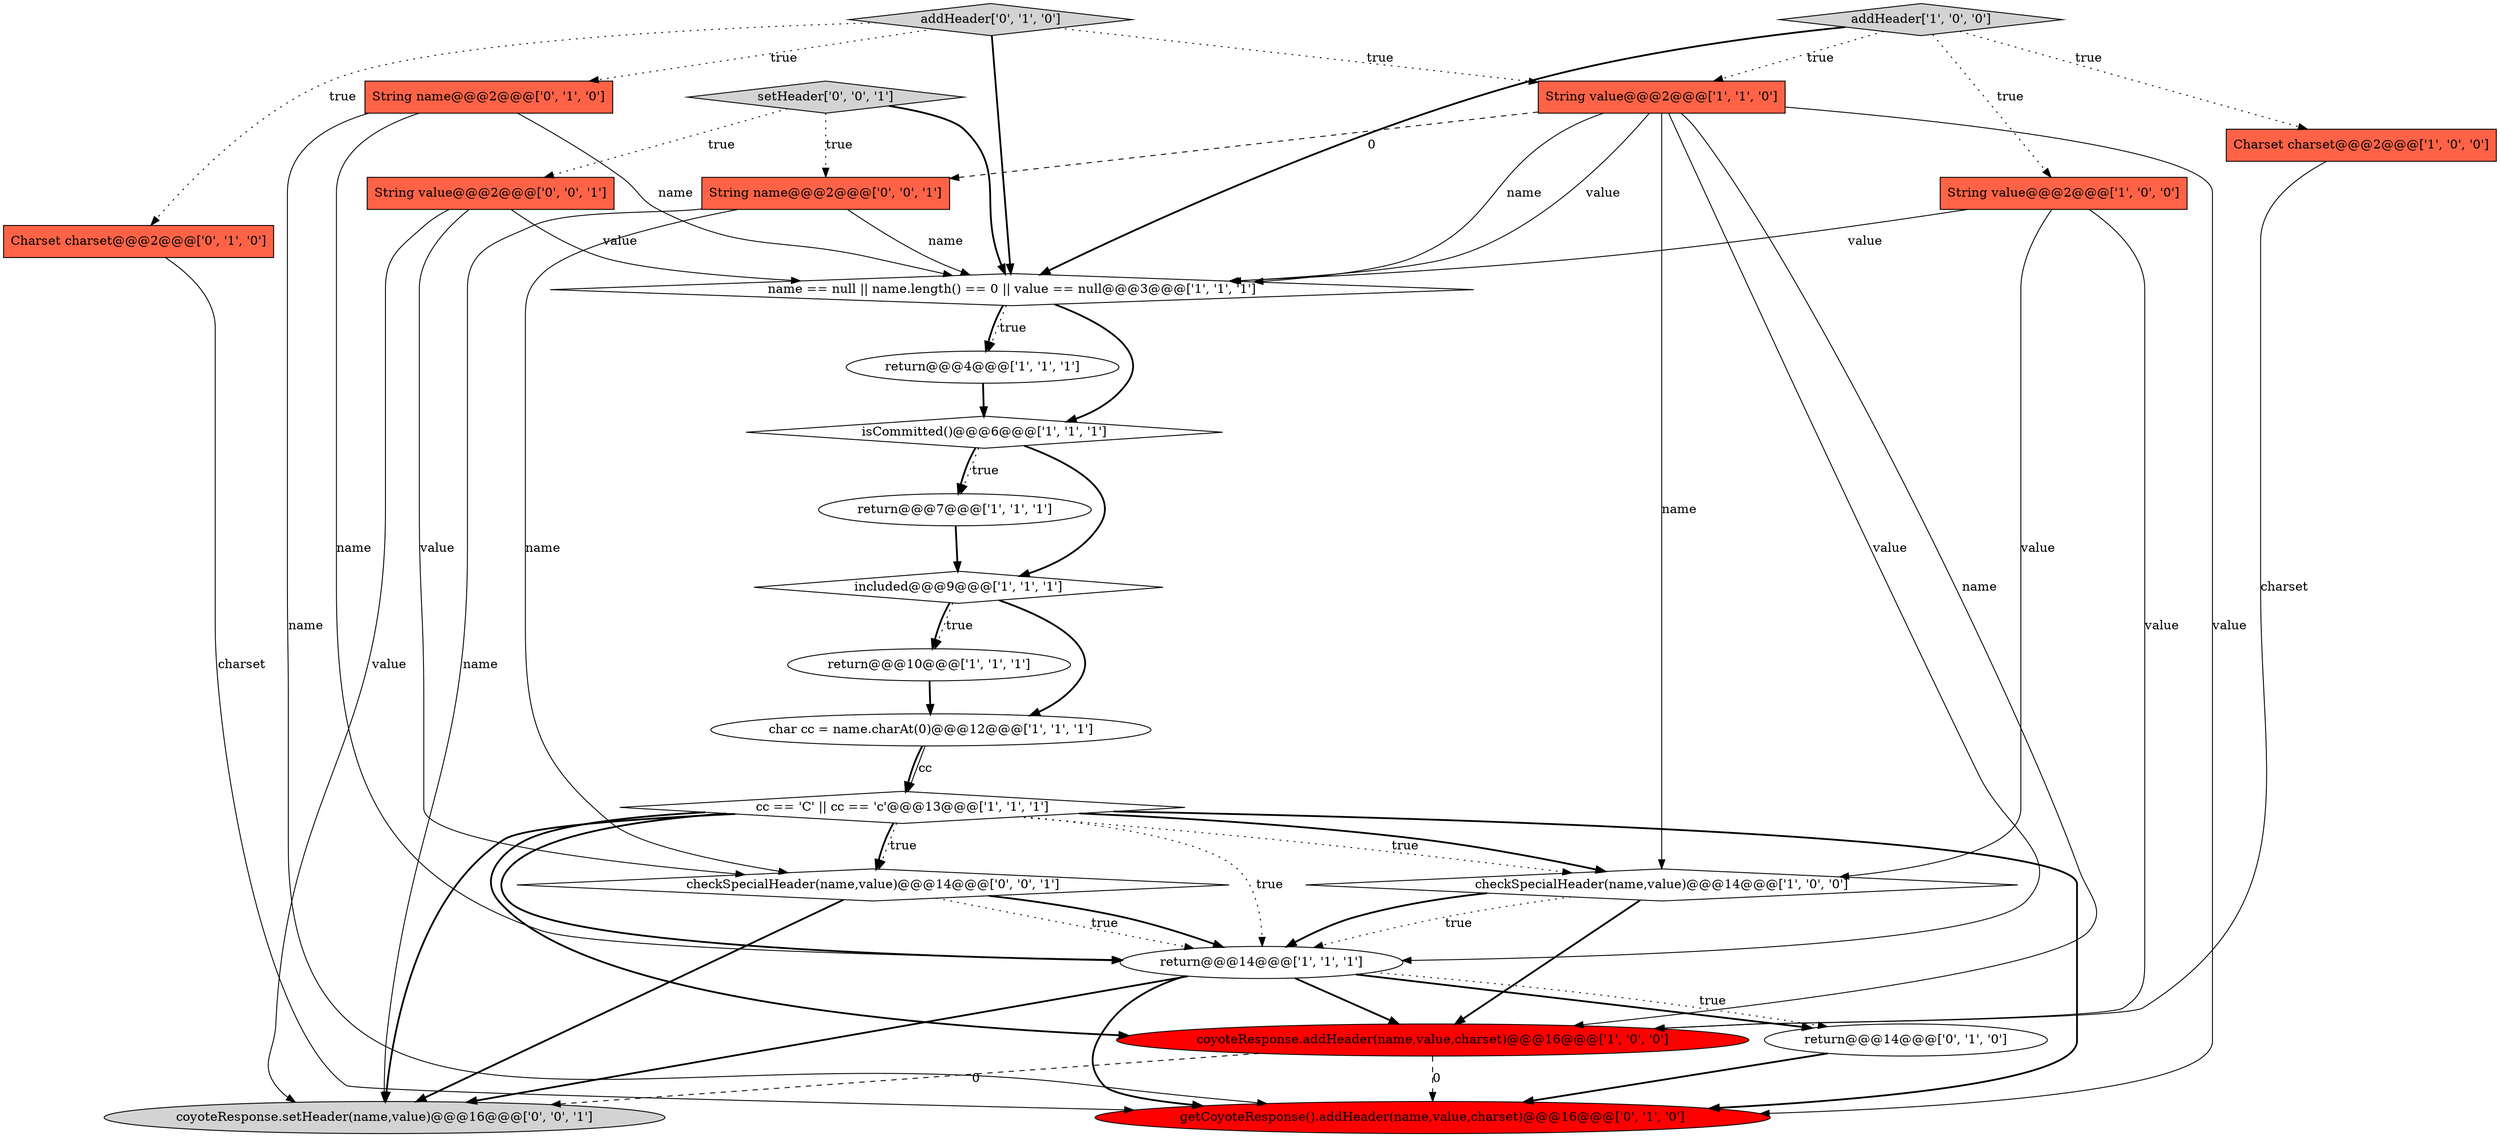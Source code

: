 digraph {
15 [style = filled, label = "String name@@@2@@@['0', '1', '0']", fillcolor = tomato, shape = box image = "AAA0AAABBB2BBB"];
6 [style = filled, label = "isCommitted()@@@6@@@['1', '1', '1']", fillcolor = white, shape = diamond image = "AAA0AAABBB1BBB"];
24 [style = filled, label = "setHeader['0', '0', '1']", fillcolor = lightgray, shape = diamond image = "AAA0AAABBB3BBB"];
4 [style = filled, label = "checkSpecialHeader(name,value)@@@14@@@['1', '0', '0']", fillcolor = white, shape = diamond image = "AAA0AAABBB1BBB"];
3 [style = filled, label = "cc == 'C' || cc == 'c'@@@13@@@['1', '1', '1']", fillcolor = white, shape = diamond image = "AAA0AAABBB1BBB"];
16 [style = filled, label = "Charset charset@@@2@@@['0', '1', '0']", fillcolor = tomato, shape = box image = "AAA0AAABBB2BBB"];
13 [style = filled, label = "String value@@@2@@@['1', '1', '0']", fillcolor = tomato, shape = box image = "AAA0AAABBB1BBB"];
12 [style = filled, label = "Charset charset@@@2@@@['1', '0', '0']", fillcolor = tomato, shape = box image = "AAA0AAABBB1BBB"];
14 [style = filled, label = "return@@@14@@@['1', '1', '1']", fillcolor = white, shape = ellipse image = "AAA0AAABBB1BBB"];
10 [style = filled, label = "addHeader['1', '0', '0']", fillcolor = lightgray, shape = diamond image = "AAA0AAABBB1BBB"];
1 [style = filled, label = "name == null || name.length() == 0 || value == null@@@3@@@['1', '1', '1']", fillcolor = white, shape = diamond image = "AAA0AAABBB1BBB"];
0 [style = filled, label = "String value@@@2@@@['1', '0', '0']", fillcolor = tomato, shape = box image = "AAA0AAABBB1BBB"];
17 [style = filled, label = "addHeader['0', '1', '0']", fillcolor = lightgray, shape = diamond image = "AAA0AAABBB2BBB"];
2 [style = filled, label = "included@@@9@@@['1', '1', '1']", fillcolor = white, shape = diamond image = "AAA0AAABBB1BBB"];
19 [style = filled, label = "getCoyoteResponse().addHeader(name,value,charset)@@@16@@@['0', '1', '0']", fillcolor = red, shape = ellipse image = "AAA1AAABBB2BBB"];
7 [style = filled, label = "return@@@10@@@['1', '1', '1']", fillcolor = white, shape = ellipse image = "AAA0AAABBB1BBB"];
8 [style = filled, label = "char cc = name.charAt(0)@@@12@@@['1', '1', '1']", fillcolor = white, shape = ellipse image = "AAA0AAABBB1BBB"];
23 [style = filled, label = "String name@@@2@@@['0', '0', '1']", fillcolor = tomato, shape = box image = "AAA0AAABBB3BBB"];
9 [style = filled, label = "coyoteResponse.addHeader(name,value,charset)@@@16@@@['1', '0', '0']", fillcolor = red, shape = ellipse image = "AAA1AAABBB1BBB"];
11 [style = filled, label = "return@@@7@@@['1', '1', '1']", fillcolor = white, shape = ellipse image = "AAA0AAABBB1BBB"];
21 [style = filled, label = "String value@@@2@@@['0', '0', '1']", fillcolor = tomato, shape = box image = "AAA0AAABBB3BBB"];
22 [style = filled, label = "checkSpecialHeader(name,value)@@@14@@@['0', '0', '1']", fillcolor = white, shape = diamond image = "AAA0AAABBB3BBB"];
18 [style = filled, label = "return@@@14@@@['0', '1', '0']", fillcolor = white, shape = ellipse image = "AAA0AAABBB2BBB"];
20 [style = filled, label = "coyoteResponse.setHeader(name,value)@@@16@@@['0', '0', '1']", fillcolor = lightgray, shape = ellipse image = "AAA0AAABBB3BBB"];
5 [style = filled, label = "return@@@4@@@['1', '1', '1']", fillcolor = white, shape = ellipse image = "AAA0AAABBB1BBB"];
1->5 [style = bold, label=""];
9->20 [style = dashed, label="0"];
4->9 [style = bold, label=""];
13->1 [style = solid, label="name"];
4->14 [style = bold, label=""];
10->12 [style = dotted, label="true"];
17->1 [style = bold, label=""];
8->3 [style = solid, label="cc"];
15->14 [style = solid, label="name"];
15->1 [style = solid, label="name"];
21->20 [style = solid, label="value"];
8->3 [style = bold, label=""];
12->9 [style = solid, label="charset"];
13->1 [style = solid, label="value"];
3->14 [style = bold, label=""];
18->19 [style = bold, label=""];
3->4 [style = dotted, label="true"];
14->19 [style = bold, label=""];
23->22 [style = solid, label="name"];
21->22 [style = solid, label="value"];
4->14 [style = dotted, label="true"];
7->8 [style = bold, label=""];
3->22 [style = bold, label=""];
13->23 [style = dashed, label="0"];
3->4 [style = bold, label=""];
11->2 [style = bold, label=""];
13->9 [style = solid, label="name"];
3->14 [style = dotted, label="true"];
22->14 [style = dotted, label="true"];
6->2 [style = bold, label=""];
17->16 [style = dotted, label="true"];
9->19 [style = dashed, label="0"];
3->9 [style = bold, label=""];
3->20 [style = bold, label=""];
16->19 [style = solid, label="charset"];
17->15 [style = dotted, label="true"];
1->6 [style = bold, label=""];
24->23 [style = dotted, label="true"];
15->19 [style = solid, label="name"];
5->6 [style = bold, label=""];
10->13 [style = dotted, label="true"];
3->19 [style = bold, label=""];
22->20 [style = bold, label=""];
2->7 [style = dotted, label="true"];
6->11 [style = bold, label=""];
23->20 [style = solid, label="name"];
3->22 [style = dotted, label="true"];
13->19 [style = solid, label="value"];
14->20 [style = bold, label=""];
10->0 [style = dotted, label="true"];
23->1 [style = solid, label="name"];
14->9 [style = bold, label=""];
14->18 [style = bold, label=""];
0->1 [style = solid, label="value"];
13->14 [style = solid, label="value"];
6->11 [style = dotted, label="true"];
2->7 [style = bold, label=""];
22->14 [style = bold, label=""];
21->1 [style = solid, label="value"];
17->13 [style = dotted, label="true"];
24->21 [style = dotted, label="true"];
10->1 [style = bold, label=""];
13->4 [style = solid, label="name"];
24->1 [style = bold, label=""];
14->18 [style = dotted, label="true"];
1->5 [style = dotted, label="true"];
0->4 [style = solid, label="value"];
2->8 [style = bold, label=""];
0->9 [style = solid, label="value"];
}
